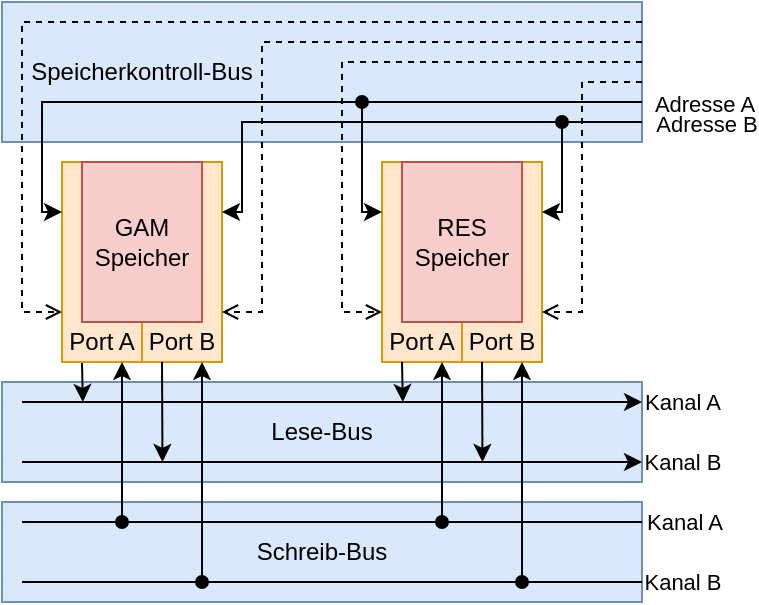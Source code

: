 <mxfile version="21.6.2" type="device">
  <diagram name="Seite-1" id="SXsHo_iZ0iQznIBd74EO">
    <mxGraphModel dx="796" dy="438" grid="1" gridSize="10" guides="1" tooltips="1" connect="1" arrows="1" fold="1" page="1" pageScale="1" pageWidth="827" pageHeight="1169" math="0" shadow="0">
      <root>
        <mxCell id="0" />
        <mxCell id="1" parent="0" />
        <mxCell id="NbQ3l3wfzEIu39sZ6eIr-11" value="" style="rounded=0;whiteSpace=wrap;html=1;fillColor=#ffe6cc;strokeColor=#d79b00;" vertex="1" parent="1">
          <mxGeometry x="320" y="120" width="40" height="100" as="geometry" />
        </mxCell>
        <mxCell id="NbQ3l3wfzEIu39sZ6eIr-10" value="" style="rounded=0;whiteSpace=wrap;html=1;fillColor=#ffe6cc;strokeColor=#d79b00;" vertex="1" parent="1">
          <mxGeometry x="280" y="120" width="40" height="100" as="geometry" />
        </mxCell>
        <mxCell id="NbQ3l3wfzEIu39sZ6eIr-26" value="Speicherkontroll-Bus&amp;nbsp; &amp;nbsp; &amp;nbsp; &amp;nbsp; &amp;nbsp; &amp;nbsp; &amp;nbsp; &amp;nbsp; &amp;nbsp; &amp;nbsp; &amp;nbsp; &amp;nbsp; &amp;nbsp; &amp;nbsp; &amp;nbsp; &amp;nbsp; &amp;nbsp; &amp;nbsp; &amp;nbsp; &amp;nbsp; &amp;nbsp; &amp;nbsp; &amp;nbsp; &amp;nbsp; &amp;nbsp; &amp;nbsp; &amp;nbsp;&amp;nbsp;" style="rounded=0;whiteSpace=wrap;html=1;fillColor=#dae8fc;strokeColor=#6c8ebf;" vertex="1" parent="1">
          <mxGeometry x="90" y="40" width="320" height="70" as="geometry" />
        </mxCell>
        <mxCell id="NbQ3l3wfzEIu39sZ6eIr-25" value="Lese-Bus" style="rounded=0;whiteSpace=wrap;html=1;fillColor=#dae8fc;strokeColor=#6c8ebf;" vertex="1" parent="1">
          <mxGeometry x="90" y="230" width="320" height="50" as="geometry" />
        </mxCell>
        <mxCell id="NbQ3l3wfzEIu39sZ6eIr-24" value="Schreib-Bus" style="rounded=0;whiteSpace=wrap;html=1;fillColor=#dae8fc;strokeColor=#6c8ebf;" vertex="1" parent="1">
          <mxGeometry x="90" y="290" width="320" height="50" as="geometry" />
        </mxCell>
        <mxCell id="NbQ3l3wfzEIu39sZ6eIr-2" value="" style="endArrow=none;html=1;rounded=0;endFill=0;startArrow=none;startFill=0;" edge="1" parent="1">
          <mxGeometry width="50" height="50" relative="1" as="geometry">
            <mxPoint x="410" y="300" as="sourcePoint" />
            <mxPoint x="100" y="300" as="targetPoint" />
          </mxGeometry>
        </mxCell>
        <mxCell id="NbQ3l3wfzEIu39sZ6eIr-29" value="Kanal A" style="edgeLabel;html=1;align=center;verticalAlign=middle;resizable=0;points=[];" vertex="1" connectable="0" parent="NbQ3l3wfzEIu39sZ6eIr-2">
          <mxGeometry x="-0.905" relative="1" as="geometry">
            <mxPoint x="35" as="offset" />
          </mxGeometry>
        </mxCell>
        <mxCell id="NbQ3l3wfzEIu39sZ6eIr-3" value="" style="endArrow=none;html=1;rounded=0;endFill=0;" edge="1" parent="1">
          <mxGeometry width="50" height="50" relative="1" as="geometry">
            <mxPoint x="410" y="330" as="sourcePoint" />
            <mxPoint x="100" y="330" as="targetPoint" />
          </mxGeometry>
        </mxCell>
        <mxCell id="NbQ3l3wfzEIu39sZ6eIr-30" value="Kanal B" style="edgeLabel;html=1;align=center;verticalAlign=middle;resizable=0;points=[];" vertex="1" connectable="0" parent="NbQ3l3wfzEIu39sZ6eIr-3">
          <mxGeometry x="-0.897" relative="1" as="geometry">
            <mxPoint x="36" as="offset" />
          </mxGeometry>
        </mxCell>
        <mxCell id="NbQ3l3wfzEIu39sZ6eIr-4" value="" style="endArrow=classic;html=1;rounded=0;endFill=1;" edge="1" parent="1">
          <mxGeometry width="50" height="50" relative="1" as="geometry">
            <mxPoint x="100" y="240" as="sourcePoint" />
            <mxPoint x="410" y="240" as="targetPoint" />
          </mxGeometry>
        </mxCell>
        <mxCell id="NbQ3l3wfzEIu39sZ6eIr-27" value="Kanal A" style="edgeLabel;html=1;align=center;verticalAlign=middle;resizable=0;points=[];" vertex="1" connectable="0" parent="NbQ3l3wfzEIu39sZ6eIr-4">
          <mxGeometry x="0.889" relative="1" as="geometry">
            <mxPoint x="37" as="offset" />
          </mxGeometry>
        </mxCell>
        <mxCell id="NbQ3l3wfzEIu39sZ6eIr-6" value="" style="endArrow=classic;html=1;rounded=0;" edge="1" parent="1">
          <mxGeometry width="50" height="50" relative="1" as="geometry">
            <mxPoint x="130.0" y="220" as="sourcePoint" />
            <mxPoint x="130.42" y="240" as="targetPoint" />
          </mxGeometry>
        </mxCell>
        <mxCell id="NbQ3l3wfzEIu39sZ6eIr-7" value="" style="rounded=0;whiteSpace=wrap;html=1;fillColor=#ffe6cc;strokeColor=#d79b00;" vertex="1" parent="1">
          <mxGeometry x="120" y="120" width="40" height="100" as="geometry" />
        </mxCell>
        <mxCell id="NbQ3l3wfzEIu39sZ6eIr-8" value="" style="rounded=0;whiteSpace=wrap;html=1;fillColor=#ffe6cc;strokeColor=#d79b00;" vertex="1" parent="1">
          <mxGeometry x="160" y="120" width="40" height="100" as="geometry" />
        </mxCell>
        <mxCell id="NbQ3l3wfzEIu39sZ6eIr-9" value="RES&lt;br&gt;Speicher" style="rounded=0;whiteSpace=wrap;html=1;fillColor=#f8cecc;strokeColor=#b85450;" vertex="1" parent="1">
          <mxGeometry x="290" y="120" width="60" height="80" as="geometry" />
        </mxCell>
        <mxCell id="NbQ3l3wfzEIu39sZ6eIr-12" value="" style="endArrow=open;html=1;rounded=0;dashed=1;endFill=0;entryX=1;entryY=0.75;entryDx=0;entryDy=0;" edge="1" parent="1" target="NbQ3l3wfzEIu39sZ6eIr-8">
          <mxGeometry width="50" height="50" relative="1" as="geometry">
            <mxPoint x="410" y="60" as="sourcePoint" />
            <mxPoint x="220" y="190" as="targetPoint" />
            <Array as="points">
              <mxPoint x="220" y="60" />
              <mxPoint x="220" y="195" />
            </Array>
          </mxGeometry>
        </mxCell>
        <mxCell id="NbQ3l3wfzEIu39sZ6eIr-13" value="" style="endArrow=classic;html=1;rounded=0;endFill=1;" edge="1" parent="1">
          <mxGeometry width="50" height="50" relative="1" as="geometry">
            <mxPoint x="100" y="270" as="sourcePoint" />
            <mxPoint x="410" y="270" as="targetPoint" />
          </mxGeometry>
        </mxCell>
        <mxCell id="NbQ3l3wfzEIu39sZ6eIr-28" value="Kanal B" style="edgeLabel;html=1;align=center;verticalAlign=middle;resizable=0;points=[];" vertex="1" connectable="0" parent="NbQ3l3wfzEIu39sZ6eIr-13">
          <mxGeometry x="0.96" relative="1" as="geometry">
            <mxPoint x="26" as="offset" />
          </mxGeometry>
        </mxCell>
        <mxCell id="NbQ3l3wfzEIu39sZ6eIr-14" value="" style="endArrow=classic;html=1;rounded=0;" edge="1" parent="1">
          <mxGeometry width="50" height="50" relative="1" as="geometry">
            <mxPoint x="290.0" y="220" as="sourcePoint" />
            <mxPoint x="290.42" y="240" as="targetPoint" />
          </mxGeometry>
        </mxCell>
        <mxCell id="NbQ3l3wfzEIu39sZ6eIr-15" value="" style="endArrow=classic;html=1;rounded=0;" edge="1" parent="1">
          <mxGeometry width="50" height="50" relative="1" as="geometry">
            <mxPoint x="170.0" y="220" as="sourcePoint" />
            <mxPoint x="170.24" y="270" as="targetPoint" />
          </mxGeometry>
        </mxCell>
        <mxCell id="NbQ3l3wfzEIu39sZ6eIr-16" value="" style="endArrow=classic;html=1;rounded=0;" edge="1" parent="1">
          <mxGeometry width="50" height="50" relative="1" as="geometry">
            <mxPoint x="330" y="220" as="sourcePoint" />
            <mxPoint x="330.24" y="270" as="targetPoint" />
          </mxGeometry>
        </mxCell>
        <mxCell id="NbQ3l3wfzEIu39sZ6eIr-17" value="" style="endArrow=classic;html=1;rounded=0;entryX=0.75;entryY=1;entryDx=0;entryDy=0;startArrow=oval;startFill=1;" edge="1" parent="1" target="NbQ3l3wfzEIu39sZ6eIr-8">
          <mxGeometry width="50" height="50" relative="1" as="geometry">
            <mxPoint x="190.0" y="330" as="sourcePoint" />
            <mxPoint x="190.24" y="380" as="targetPoint" />
          </mxGeometry>
        </mxCell>
        <mxCell id="NbQ3l3wfzEIu39sZ6eIr-18" value="" style="endArrow=classic;html=1;rounded=0;entryX=0.75;entryY=1;entryDx=0;entryDy=0;startArrow=oval;startFill=1;" edge="1" parent="1">
          <mxGeometry width="50" height="50" relative="1" as="geometry">
            <mxPoint x="350" y="330" as="sourcePoint" />
            <mxPoint x="350" y="220" as="targetPoint" />
          </mxGeometry>
        </mxCell>
        <mxCell id="NbQ3l3wfzEIu39sZ6eIr-19" value="" style="endArrow=classic;html=1;rounded=0;entryX=0.75;entryY=1;entryDx=0;entryDy=0;startArrow=oval;startFill=1;" edge="1" parent="1">
          <mxGeometry width="50" height="50" relative="1" as="geometry">
            <mxPoint x="150" y="300" as="sourcePoint" />
            <mxPoint x="150" y="220" as="targetPoint" />
          </mxGeometry>
        </mxCell>
        <mxCell id="NbQ3l3wfzEIu39sZ6eIr-20" value="" style="endArrow=classic;html=1;rounded=0;entryX=0.75;entryY=1;entryDx=0;entryDy=0;startArrow=oval;startFill=1;" edge="1" parent="1">
          <mxGeometry width="50" height="50" relative="1" as="geometry">
            <mxPoint x="310" y="300" as="sourcePoint" />
            <mxPoint x="310" y="220" as="targetPoint" />
          </mxGeometry>
        </mxCell>
        <mxCell id="NbQ3l3wfzEIu39sZ6eIr-21" value="" style="endArrow=open;html=1;rounded=0;dashed=1;endFill=0;entryX=1;entryY=0.75;entryDx=0;entryDy=0;" edge="1" parent="1" target="NbQ3l3wfzEIu39sZ6eIr-11">
          <mxGeometry width="50" height="50" relative="1" as="geometry">
            <mxPoint x="410" y="80" as="sourcePoint" />
            <mxPoint x="360" y="199.58" as="targetPoint" />
            <Array as="points">
              <mxPoint x="380" y="80" />
              <mxPoint x="380" y="195" />
            </Array>
          </mxGeometry>
        </mxCell>
        <mxCell id="NbQ3l3wfzEIu39sZ6eIr-22" value="" style="endArrow=open;html=1;rounded=0;dashed=1;endFill=0;entryX=0;entryY=0.75;entryDx=0;entryDy=0;" edge="1" parent="1" target="NbQ3l3wfzEIu39sZ6eIr-10">
          <mxGeometry width="50" height="50" relative="1" as="geometry">
            <mxPoint x="410" y="70" as="sourcePoint" />
            <mxPoint x="280" y="200" as="targetPoint" />
            <Array as="points">
              <mxPoint x="260" y="70" />
              <mxPoint x="260" y="195" />
            </Array>
          </mxGeometry>
        </mxCell>
        <mxCell id="NbQ3l3wfzEIu39sZ6eIr-23" value="" style="endArrow=open;html=1;rounded=0;dashed=1;endFill=0;entryX=0;entryY=0.75;entryDx=0;entryDy=0;" edge="1" parent="1" target="NbQ3l3wfzEIu39sZ6eIr-7">
          <mxGeometry width="50" height="50" relative="1" as="geometry">
            <mxPoint x="410" y="50" as="sourcePoint" />
            <mxPoint x="120" y="190" as="targetPoint" />
            <Array as="points">
              <mxPoint x="100" y="50" />
              <mxPoint x="100" y="195" />
            </Array>
          </mxGeometry>
        </mxCell>
        <mxCell id="NbQ3l3wfzEIu39sZ6eIr-1" value="GAM&lt;br&gt;Speicher" style="rounded=0;whiteSpace=wrap;html=1;fillColor=#f8cecc;strokeColor=#b85450;" vertex="1" parent="1">
          <mxGeometry x="130" y="120" width="60" height="80" as="geometry" />
        </mxCell>
        <mxCell id="NbQ3l3wfzEIu39sZ6eIr-31" value="Port A" style="text;html=1;strokeColor=none;fillColor=none;align=center;verticalAlign=middle;whiteSpace=wrap;rounded=0;" vertex="1" parent="1">
          <mxGeometry x="120" y="200" width="40" height="20" as="geometry" />
        </mxCell>
        <mxCell id="NbQ3l3wfzEIu39sZ6eIr-32" value="Port B" style="text;html=1;strokeColor=none;fillColor=none;align=center;verticalAlign=middle;whiteSpace=wrap;rounded=0;" vertex="1" parent="1">
          <mxGeometry x="160" y="200" width="40" height="20" as="geometry" />
        </mxCell>
        <mxCell id="NbQ3l3wfzEIu39sZ6eIr-36" value="" style="endArrow=classic;html=1;rounded=0;entryX=0;entryY=0.25;entryDx=0;entryDy=0;" edge="1" parent="1" target="NbQ3l3wfzEIu39sZ6eIr-7">
          <mxGeometry width="50" height="50" relative="1" as="geometry">
            <mxPoint x="410" y="90" as="sourcePoint" />
            <mxPoint x="100" y="200" as="targetPoint" />
            <Array as="points">
              <mxPoint x="110" y="90" />
              <mxPoint x="110" y="145" />
            </Array>
          </mxGeometry>
        </mxCell>
        <mxCell id="NbQ3l3wfzEIu39sZ6eIr-43" value="Adresse A" style="edgeLabel;html=1;align=center;verticalAlign=middle;resizable=0;points=[];labelBackgroundColor=none;" vertex="1" connectable="0" parent="NbQ3l3wfzEIu39sZ6eIr-36">
          <mxGeometry x="-0.968" y="1" relative="1" as="geometry">
            <mxPoint x="37" as="offset" />
          </mxGeometry>
        </mxCell>
        <mxCell id="NbQ3l3wfzEIu39sZ6eIr-37" value="" style="endArrow=classic;html=1;rounded=0;entryX=1;entryY=0.25;entryDx=0;entryDy=0;" edge="1" parent="1" target="NbQ3l3wfzEIu39sZ6eIr-8">
          <mxGeometry width="50" height="50" relative="1" as="geometry">
            <mxPoint x="410" y="100" as="sourcePoint" />
            <mxPoint x="220.0" y="200" as="targetPoint" />
            <Array as="points">
              <mxPoint x="210" y="100" />
              <mxPoint x="210" y="145" />
            </Array>
          </mxGeometry>
        </mxCell>
        <mxCell id="NbQ3l3wfzEIu39sZ6eIr-42" value="Adresse B" style="edgeLabel;html=1;align=center;verticalAlign=middle;resizable=0;points=[];labelBackgroundColor=none;" vertex="1" connectable="0" parent="NbQ3l3wfzEIu39sZ6eIr-37">
          <mxGeometry x="-0.942" y="1" relative="1" as="geometry">
            <mxPoint x="39" as="offset" />
          </mxGeometry>
        </mxCell>
        <mxCell id="NbQ3l3wfzEIu39sZ6eIr-38" value="" style="endArrow=classic;html=1;rounded=0;entryX=1;entryY=0.25;entryDx=0;entryDy=0;startArrow=oval;startFill=1;" edge="1" parent="1" target="NbQ3l3wfzEIu39sZ6eIr-11">
          <mxGeometry width="50" height="50" relative="1" as="geometry">
            <mxPoint x="370" y="100" as="sourcePoint" />
            <mxPoint x="370" y="190" as="targetPoint" />
            <Array as="points">
              <mxPoint x="370" y="145" />
            </Array>
          </mxGeometry>
        </mxCell>
        <mxCell id="NbQ3l3wfzEIu39sZ6eIr-39" value="Port A" style="text;html=1;strokeColor=none;fillColor=none;align=center;verticalAlign=middle;whiteSpace=wrap;rounded=0;" vertex="1" parent="1">
          <mxGeometry x="280" y="200" width="40" height="20" as="geometry" />
        </mxCell>
        <mxCell id="NbQ3l3wfzEIu39sZ6eIr-40" value="Port B" style="text;html=1;strokeColor=none;fillColor=none;align=center;verticalAlign=middle;whiteSpace=wrap;rounded=0;" vertex="1" parent="1">
          <mxGeometry x="320" y="200" width="40" height="20" as="geometry" />
        </mxCell>
        <mxCell id="NbQ3l3wfzEIu39sZ6eIr-41" value="" style="endArrow=classic;html=1;rounded=0;entryX=0;entryY=0.25;entryDx=0;entryDy=0;startArrow=oval;startFill=1;" edge="1" parent="1" target="NbQ3l3wfzEIu39sZ6eIr-10">
          <mxGeometry width="50" height="50" relative="1" as="geometry">
            <mxPoint x="270" y="90" as="sourcePoint" />
            <mxPoint x="260" y="185" as="targetPoint" />
            <Array as="points">
              <mxPoint x="270" y="145" />
            </Array>
          </mxGeometry>
        </mxCell>
      </root>
    </mxGraphModel>
  </diagram>
</mxfile>
